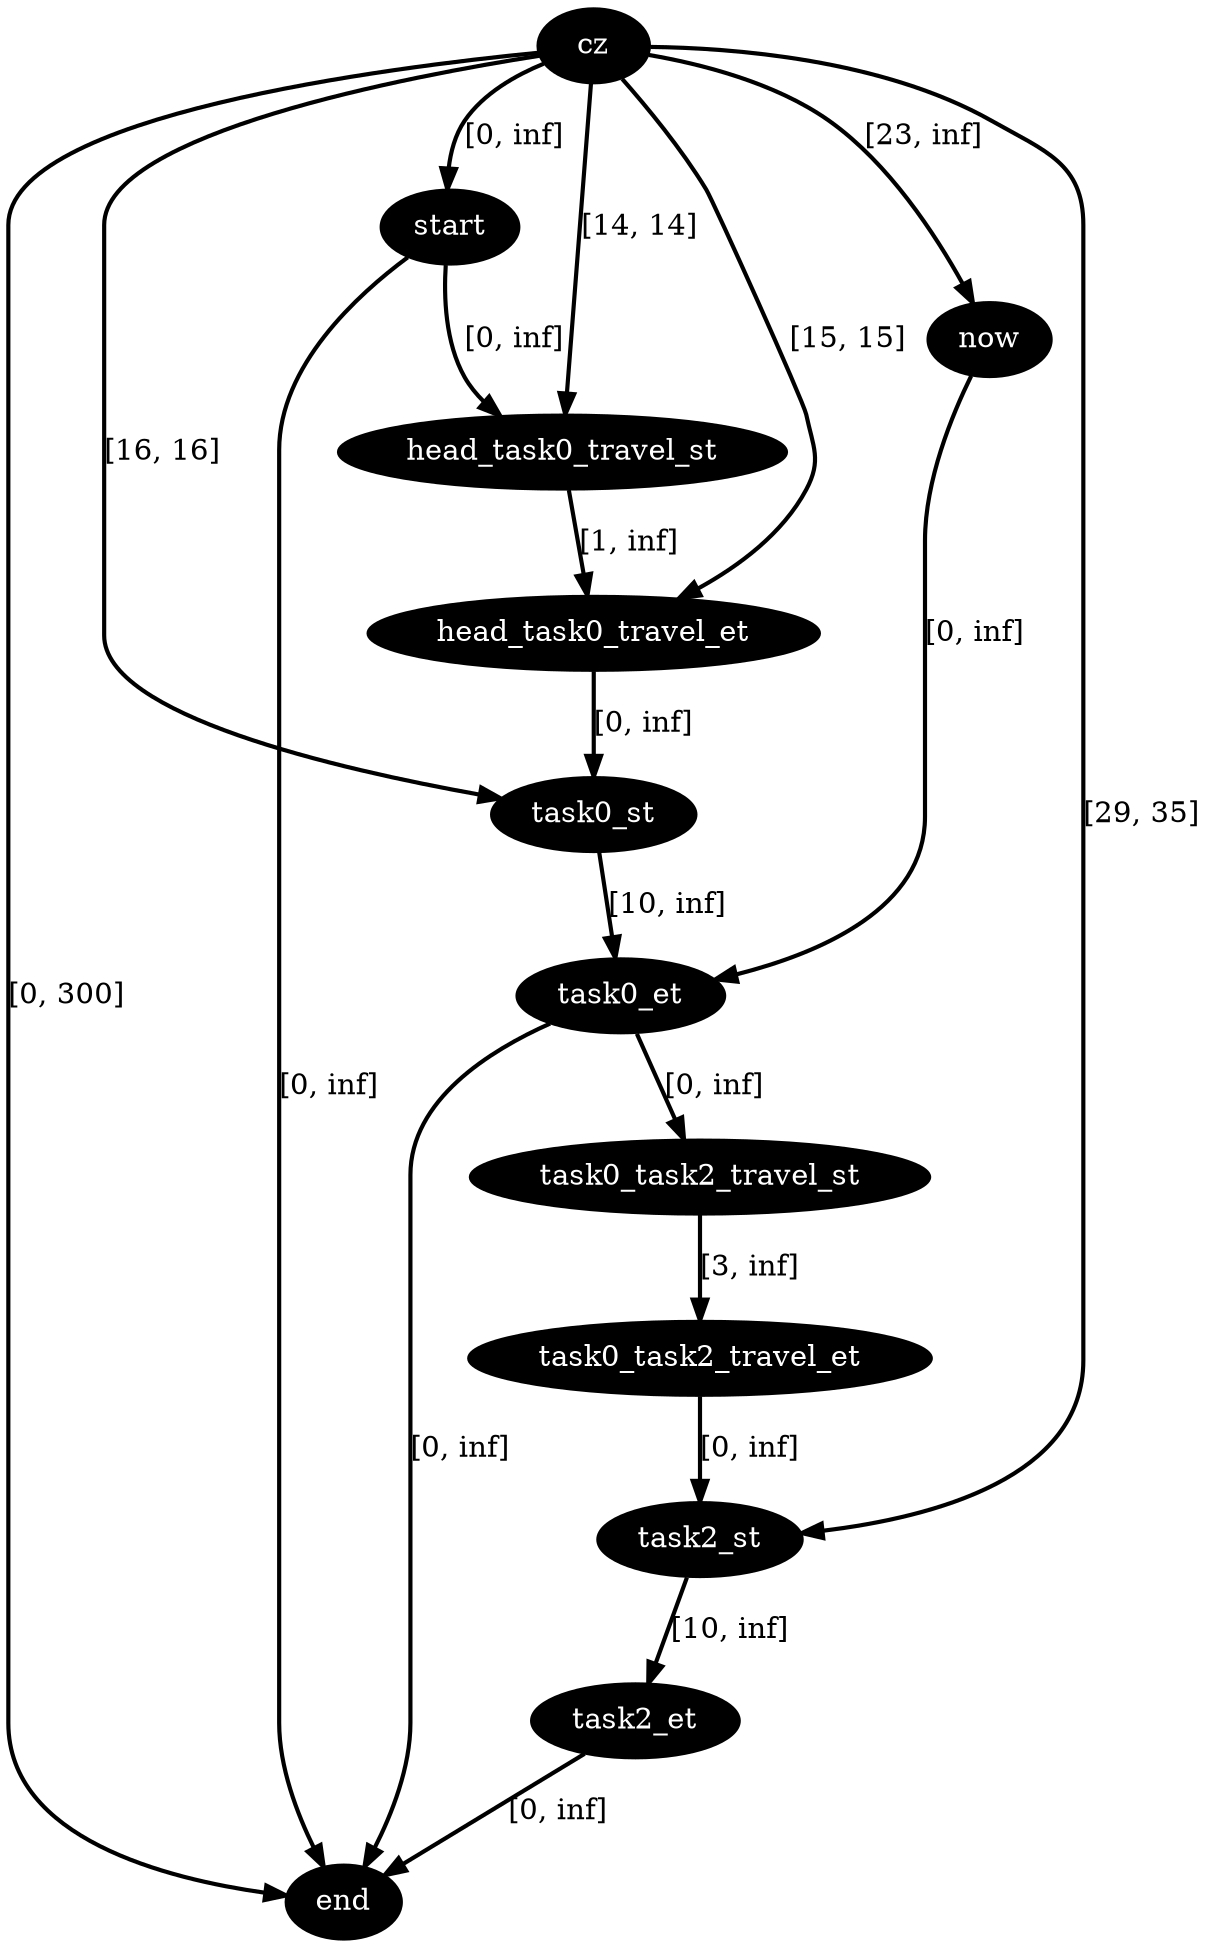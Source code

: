 digraph plan {
0[label="cz",style=filled,fillcolor=black,fontcolor=white];
1[label="start",style=filled,fillcolor=black,fontcolor=white];
2[label="now",style=filled,fillcolor=black,fontcolor=white];
3[label="end",style=filled,fillcolor=black,fontcolor=white];
6[label="head_task0_travel_st",style=filled,fillcolor=black,fontcolor=white];
7[label="head_task0_travel_et",style=filled,fillcolor=black,fontcolor=white];
8[label="task0_st",style=filled,fillcolor=black,fontcolor=white];
9[label="task0_et",style=filled,fillcolor=black,fontcolor=white];
15[label="task0_task2_travel_st",style=filled,fillcolor=black,fontcolor=white];
16[label="task0_task2_travel_et",style=filled,fillcolor=black,fontcolor=white];
17[label="task2_st",style=filled,fillcolor=black,fontcolor=white];
18[label="task2_et",style=filled,fillcolor=black,fontcolor=white];
"0"->"1"[label="[0, inf]",penwidth=2,color=black];
"0"->"3"[label="[0, 300]",penwidth=2,color=black];
"6"->"7"[label="[1, inf]",penwidth=2,color=black];
"0"->"7"[label="[15, 15]",penwidth=2,color=black];
"1"->"6"[label="[0, inf]",penwidth=2,color=black];
"0"->"6"[label="[14, 14]",penwidth=2,color=black];
"0"->"2"[label="[23, inf]",penwidth=2,color=black];
"2"->"9"[label="[0, inf]",penwidth=2,color=black];
"1"->"3"[label="[0, inf]",penwidth=2,color=black];
"9"->"3"[label="[0, inf]",penwidth=2,color=black];
"0"->"8"[label="[16, 16]",penwidth=2,color=black];
"15"->"16"[label="[3, inf]",penwidth=2,color=black];
"9"->"15"[label="[0, inf]",penwidth=2,color=black];
"8"->"9"[label="[10, inf]",penwidth=2,color=black];
"7"->"8"[label="[0, inf]",penwidth=2,color=black];
"18"->"3"[label="[0, inf]",penwidth=2,color=black];
"0"->"17"[label="[29, 35]",penwidth=2,color=black];
"17"->"18"[label="[10, inf]",penwidth=2,color=black];
"16"->"17"[label="[0, inf]",penwidth=2,color=black];
}
